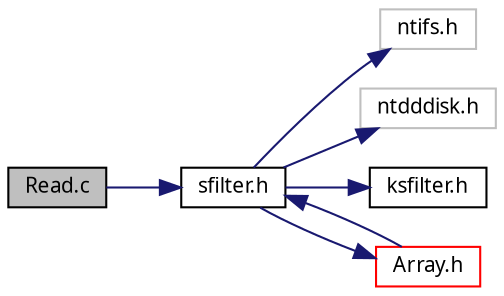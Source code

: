 digraph G
{
  edge [fontname="FreeSans.ttf",fontsize=10,labelfontname="FreeSans.ttf",labelfontsize=10];
  node [fontname="FreeSans.ttf",fontsize=10,shape=record];
  rankdir=LR;
  Node1 [label="Read.c",height=0.2,width=0.4,color="black", fillcolor="grey75", style="filled" fontcolor="black"];
  Node1 -> Node2 [color="midnightblue",fontsize=10,style="solid"];
  Node2 [label="sfilter.h",height=0.2,width=0.4,color="black", fillcolor="white", style="filled",URL="$sfilter_8h.html"];
  Node2 -> Node3 [color="midnightblue",fontsize=10,style="solid"];
  Node3 [label="ntifs.h",height=0.2,width=0.4,color="grey75", fillcolor="white", style="filled"];
  Node2 -> Node4 [color="midnightblue",fontsize=10,style="solid"];
  Node4 [label="ntdddisk.h",height=0.2,width=0.4,color="grey75", fillcolor="white", style="filled"];
  Node2 -> Node5 [color="midnightblue",fontsize=10,style="solid"];
  Node5 [label="ksfilter.h",height=0.2,width=0.4,color="black", fillcolor="white", style="filled",URL="$ksfilter_8h.html"];
  Node2 -> Node6 [color="midnightblue",fontsize=10,style="solid"];
  Node6 [label="Array.h",height=0.2,width=0.4,color="red", fillcolor="white", style="filled",URL="$_array_8h.html"];
  Node6 -> Node2 [color="midnightblue",fontsize=10,style="solid"];
}
